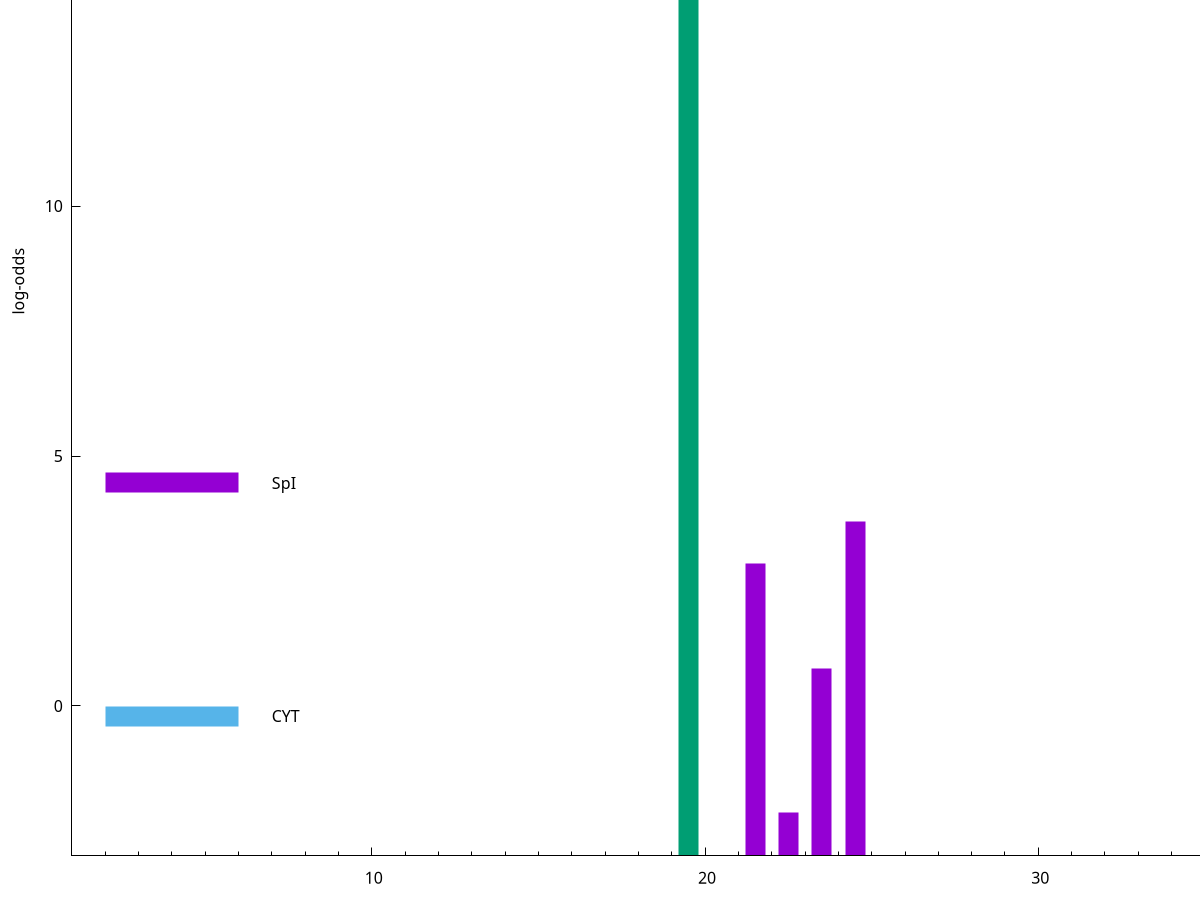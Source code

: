 set title "LipoP predictions for SRR4065689.gff"
set size 2., 1.4
set xrange [1:70] 
set mxtics 10
set yrange [-3:20]
set y2range [0:23]
set ylabel "log-odds"
set term postscript eps color solid "Helvetica" 30
set output "SRR4065689.gff22.eps"
set arrow from 2,17.933 to 6,17.933 nohead lt 2 lw 20
set label "SpII" at 7,17.933
set arrow from 2,4.46317 to 6,4.46317 nohead lt 1 lw 20
set label "SpI" at 7,4.46317
set arrow from 2,-0.200913 to 6,-0.200913 nohead lt 3 lw 20
set label "CYT" at 7,-0.200913
set arrow from 2,17.933 to 6,17.933 nohead lt 2 lw 20
set label "SpII" at 7,17.933
# NOTE: The scores below are the log-odds scores with the threshold
# NOTE: subtracted (a hack to make gnuplot make the histogram all
# NOTE: look nice).
plot "-" axes x1y2 title "" with impulses lt 2 lw 20, "-" axes x1y2 title "" with impulses lt 1 lw 20
19.500000 20.933000
e
24.500000 6.682660
21.500000 5.858250
23.500000 3.745593
22.500000 0.872580
e
exit
